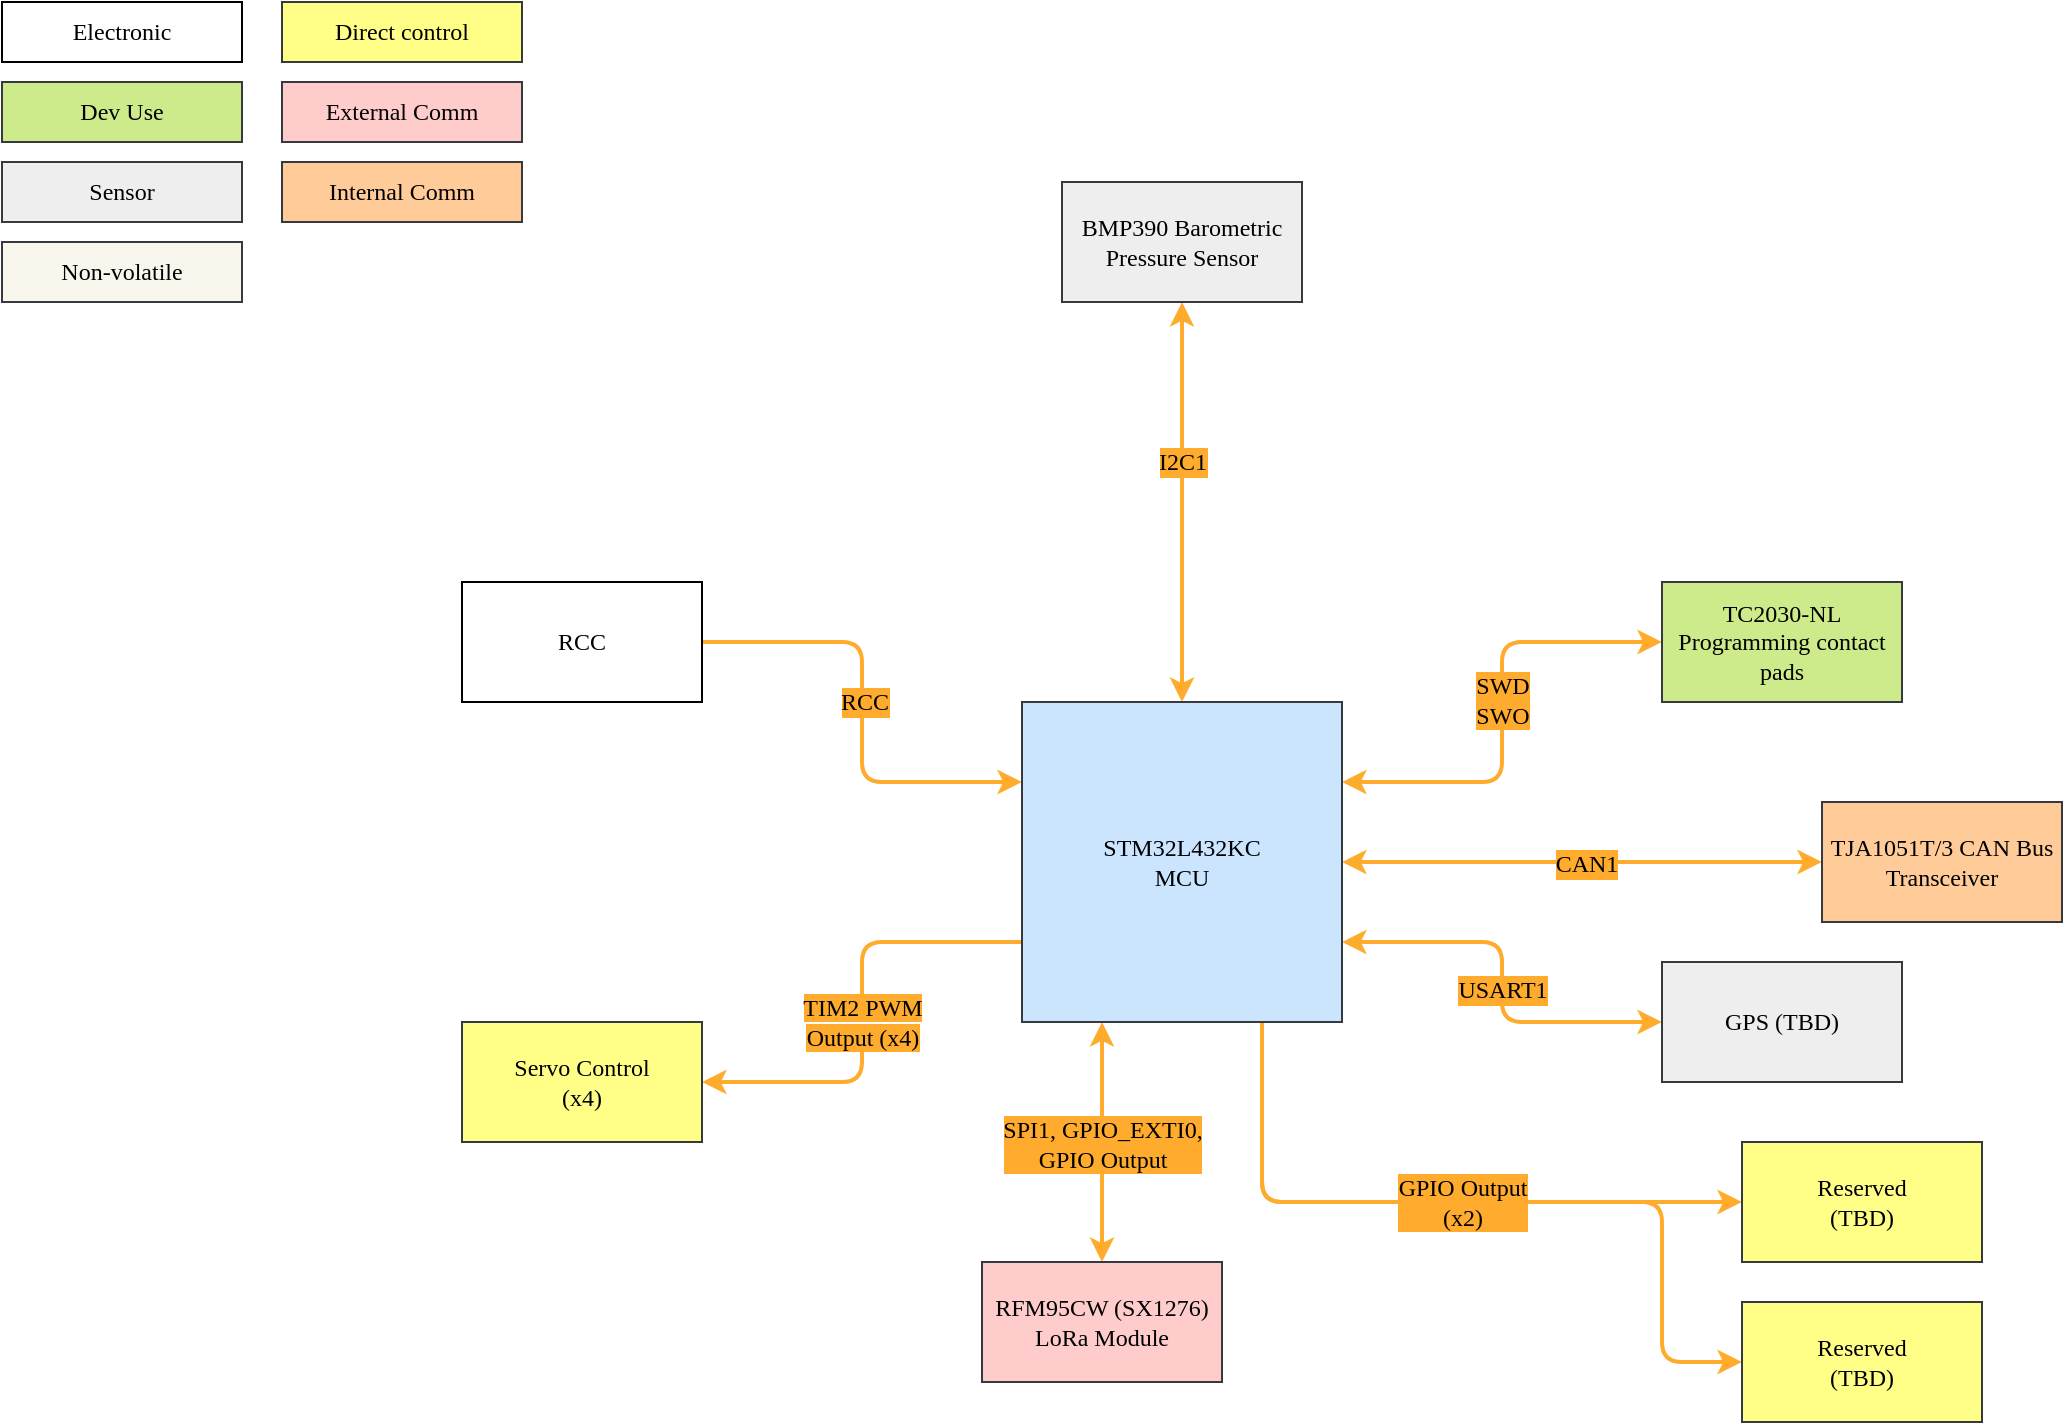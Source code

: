 <mxfile version="24.7.8">
  <diagram name="Page-1" id="_8Z-U01voDiPmD-Zs1qL">
    <mxGraphModel dx="1434" dy="746" grid="1" gridSize="10" guides="1" tooltips="1" connect="1" arrows="1" fold="1" page="1" pageScale="1" pageWidth="1169" pageHeight="827" math="0" shadow="0">
      <root>
        <mxCell id="0" />
        <mxCell id="1" parent="0" />
        <mxCell id="5DF6abSAtcW0_sRubqsM-15" style="edgeStyle=orthogonalEdgeStyle;rounded=1;orthogonalLoop=1;jettySize=auto;html=1;exitX=0;exitY=0.25;exitDx=0;exitDy=0;entryX=1;entryY=0.5;entryDx=0;entryDy=0;strokeWidth=2;curved=0;strokeColor=#FFAB2E;startArrow=classic;startFill=1;endArrow=none;endFill=0;" parent="1" source="JKJvemzIVtSR8P2CJAXn-1" target="5DF6abSAtcW0_sRubqsM-13" edge="1">
          <mxGeometry relative="1" as="geometry" />
        </mxCell>
        <mxCell id="5DF6abSAtcW0_sRubqsM-16" value="RCC" style="edgeLabel;html=1;align=center;verticalAlign=middle;resizable=0;points=[];fontSize=12;fontFamily=JetBrains Mono;fontSource=https%3A%2F%2Ffonts.googleapis.com%2Fcss%3Ffamily%3DJetBrains%2BMono;labelBackgroundColor=#FFAB2E;labelBorderColor=none;textShadow=0;" parent="5DF6abSAtcW0_sRubqsM-15" vertex="1" connectable="0">
          <mxGeometry x="-0.008" y="-1" relative="1" as="geometry">
            <mxPoint y="-6" as="offset" />
          </mxGeometry>
        </mxCell>
        <mxCell id="JKJvemzIVtSR8P2CJAXn-6" style="edgeStyle=orthogonalEdgeStyle;rounded=1;orthogonalLoop=1;jettySize=auto;html=1;exitX=0.25;exitY=1;exitDx=0;exitDy=0;entryX=0.5;entryY=0;entryDx=0;entryDy=0;startArrow=classic;startFill=1;strokeWidth=2;fontSize=12;fontFamily=JetBrains Mono;fontSource=https%3A%2F%2Ffonts.googleapis.com%2Fcss%3Ffamily%3DJetBrains%2BMono;strokeColor=#FFAB2E;fillColor=#ffcc99;curved=0;" parent="1" source="JKJvemzIVtSR8P2CJAXn-1" target="JKJvemzIVtSR8P2CJAXn-5" edge="1">
          <mxGeometry relative="1" as="geometry" />
        </mxCell>
        <mxCell id="JKJvemzIVtSR8P2CJAXn-7" value="&lt;div&gt;SPI1, GPIO_EXTI0,&lt;/div&gt;&lt;div&gt;GPIO Output&lt;br&gt;&lt;/div&gt;" style="edgeLabel;html=1;align=center;verticalAlign=middle;resizable=0;points=[];fontSize=12;fontFamily=JetBrains Mono;fontSource=https%3A%2F%2Ffonts.googleapis.com%2Fcss%3Ffamily%3DJetBrains%2BMono;labelBackgroundColor=#FFAB2E;" parent="JKJvemzIVtSR8P2CJAXn-6" vertex="1" connectable="0">
          <mxGeometry x="0.017" relative="1" as="geometry">
            <mxPoint as="offset" />
          </mxGeometry>
        </mxCell>
        <mxCell id="1UeGAJv3N5sdaj4KIY9R-6" style="edgeStyle=orthogonalEdgeStyle;rounded=1;orthogonalLoop=1;jettySize=auto;html=1;exitX=1;exitY=0.75;exitDx=0;exitDy=0;entryX=0;entryY=0.5;entryDx=0;entryDy=0;startArrow=classic;startFill=1;fontSize=12;fontFamily=JetBrains Mono;fontSource=https%3A%2F%2Ffonts.googleapis.com%2Fcss%3Ffamily%3DJetBrains%2BMono;strokeWidth=2;strokeColor=#FFAB2E;curved=0;" parent="1" source="JKJvemzIVtSR8P2CJAXn-1" target="1UeGAJv3N5sdaj4KIY9R-3" edge="1">
          <mxGeometry relative="1" as="geometry" />
        </mxCell>
        <mxCell id="1UeGAJv3N5sdaj4KIY9R-19" value="USART1" style="edgeLabel;html=1;align=center;verticalAlign=middle;resizable=0;points=[];fontSize=12;fontFamily=JetBrains Mono;fontSource=https%3A%2F%2Ffonts.googleapis.com%2Fcss%3Ffamily%3DJetBrains%2BMono;labelBackgroundColor=#FFAB2E;" parent="1UeGAJv3N5sdaj4KIY9R-6" vertex="1" connectable="0">
          <mxGeometry x="0.029" relative="1" as="geometry">
            <mxPoint y="1" as="offset" />
          </mxGeometry>
        </mxCell>
        <mxCell id="1UeGAJv3N5sdaj4KIY9R-15" style="edgeStyle=orthogonalEdgeStyle;rounded=1;orthogonalLoop=1;jettySize=auto;html=1;entryX=0;entryY=0.5;entryDx=0;entryDy=0;fontSize=12;fontFamily=JetBrains Mono;fontSource=https%3A%2F%2Ffonts.googleapis.com%2Fcss%3Ffamily%3DJetBrains%2BMono;strokeWidth=2;strokeColor=#FFAB2E;curved=0;exitX=0.75;exitY=1;exitDx=0;exitDy=0;" parent="1" source="JKJvemzIVtSR8P2CJAXn-1" target="1UeGAJv3N5sdaj4KIY9R-10" edge="1">
          <mxGeometry relative="1" as="geometry">
            <mxPoint x="760" y="530" as="sourcePoint" />
            <Array as="points">
              <mxPoint x="640" y="610" />
            </Array>
          </mxGeometry>
        </mxCell>
        <mxCell id="1UeGAJv3N5sdaj4KIY9R-16" style="edgeStyle=orthogonalEdgeStyle;rounded=1;orthogonalLoop=1;jettySize=auto;html=1;entryX=0;entryY=0.5;entryDx=0;entryDy=0;fontSize=12;fontFamily=JetBrains Mono;fontSource=https%3A%2F%2Ffonts.googleapis.com%2Fcss%3Ffamily%3DJetBrains%2BMono;strokeWidth=2;strokeColor=#FFAB2E;curved=0;exitX=0.75;exitY=1;exitDx=0;exitDy=0;" parent="1" source="JKJvemzIVtSR8P2CJAXn-1" target="1UeGAJv3N5sdaj4KIY9R-11" edge="1">
          <mxGeometry relative="1" as="geometry">
            <Array as="points">
              <mxPoint x="640" y="610" />
              <mxPoint x="840" y="610" />
              <mxPoint x="840" y="690" />
            </Array>
            <mxPoint x="700" y="540" as="sourcePoint" />
          </mxGeometry>
        </mxCell>
        <mxCell id="1UeGAJv3N5sdaj4KIY9R-17" value="&lt;div style=&quot;font-size: 12px;&quot;&gt;GPIO Output&lt;/div&gt;&lt;div style=&quot;font-size: 12px;&quot;&gt;(x2)&lt;br style=&quot;font-size: 12px;&quot;&gt;&lt;/div&gt;" style="edgeLabel;html=1;align=center;verticalAlign=middle;resizable=0;points=[];fontSize=12;fontFamily=JetBrains Mono;fontSource=https%3A%2F%2Ffonts.googleapis.com%2Fcss%3Ffamily%3DJetBrains%2BMono;labelBackgroundColor=#FFAB2E;" parent="1UeGAJv3N5sdaj4KIY9R-16" vertex="1" connectable="0">
          <mxGeometry x="-0.432" y="1" relative="1" as="geometry">
            <mxPoint x="73" y="1" as="offset" />
          </mxGeometry>
        </mxCell>
        <mxCell id="JKJvemzIVtSR8P2CJAXn-5" value="RFM95CW (SX1276) LoRa Module" style="rounded=0;whiteSpace=wrap;html=1;fontSize=12;fontFamily=JetBrains Mono;fontSource=https%3A%2F%2Ffonts.googleapis.com%2Fcss%3Ffamily%3DJetBrains%2BMono;fillColor=#ffcccc;strokeColor=#36393d;" parent="1" vertex="1">
          <mxGeometry x="500" y="640" width="120" height="60" as="geometry" />
        </mxCell>
        <mxCell id="JKJvemzIVtSR8P2CJAXn-10" style="edgeStyle=orthogonalEdgeStyle;rounded=1;orthogonalLoop=1;jettySize=auto;html=1;exitX=0.5;exitY=1;exitDx=0;exitDy=0;entryX=0.5;entryY=0;entryDx=0;entryDy=0;startArrow=classic;startFill=1;strokeWidth=2;fontSize=12;fontFamily=JetBrains Mono;fontSource=https%3A%2F%2Ffonts.googleapis.com%2Fcss%3Ffamily%3DJetBrains%2BMono;strokeColor=#FFAB2E;fillColor=#ffcc99;curved=0;" parent="1" source="JKJvemzIVtSR8P2CJAXn-9" target="JKJvemzIVtSR8P2CJAXn-1" edge="1">
          <mxGeometry relative="1" as="geometry" />
        </mxCell>
        <mxCell id="JKJvemzIVtSR8P2CJAXn-11" value="I2C1" style="edgeLabel;html=1;align=center;verticalAlign=middle;resizable=0;points=[];fontSize=12;fontFamily=JetBrains Mono;fontSource=https%3A%2F%2Ffonts.googleapis.com%2Fcss%3Ffamily%3DJetBrains%2BMono;labelBackgroundColor=#FFAB2E;" parent="JKJvemzIVtSR8P2CJAXn-10" vertex="1" connectable="0">
          <mxGeometry x="-0.024" y="2" relative="1" as="geometry">
            <mxPoint x="-2" y="-18" as="offset" />
          </mxGeometry>
        </mxCell>
        <mxCell id="JKJvemzIVtSR8P2CJAXn-9" value="BMP390 Barometric Pressure Sensor" style="rounded=0;whiteSpace=wrap;html=1;fontSize=12;fontFamily=JetBrains Mono;fontSource=https%3A%2F%2Ffonts.googleapis.com%2Fcss%3Ffamily%3DJetBrains%2BMono;fillColor=#eeeeee;strokeColor=#36393d;" parent="1" vertex="1">
          <mxGeometry x="540" y="100" width="120" height="60" as="geometry" />
        </mxCell>
        <mxCell id="JKJvemzIVtSR8P2CJAXn-23" style="edgeStyle=orthogonalEdgeStyle;rounded=1;orthogonalLoop=1;jettySize=auto;html=1;exitX=0;exitY=0.5;exitDx=0;exitDy=0;strokeWidth=2;startArrow=classic;startFill=1;fontFamily=JetBrains Mono;fontSource=https%3A%2F%2Ffonts.googleapis.com%2Fcss%3Ffamily%3DJetBrains%2BMono;strokeColor=#FFAB2E;fillColor=#ffcc99;fontSize=12;curved=0;entryX=1;entryY=0.5;entryDx=0;entryDy=0;" parent="1" source="JKJvemzIVtSR8P2CJAXn-16" target="JKJvemzIVtSR8P2CJAXn-1" edge="1">
          <mxGeometry relative="1" as="geometry">
            <mxPoint x="690" y="450" as="targetPoint" />
          </mxGeometry>
        </mxCell>
        <mxCell id="JKJvemzIVtSR8P2CJAXn-24" value="CAN1" style="edgeLabel;html=1;align=center;verticalAlign=middle;resizable=0;points=[];fontFamily=JetBrains Mono;fontSource=https%3A%2F%2Ffonts.googleapis.com%2Fcss%3Ffamily%3DJetBrains%2BMono;fontSize=12;labelBackgroundColor=#FFAB2E;" parent="JKJvemzIVtSR8P2CJAXn-23" vertex="1" connectable="0">
          <mxGeometry x="-0.033" relative="1" as="geometry">
            <mxPoint x="-2" y="1" as="offset" />
          </mxGeometry>
        </mxCell>
        <mxCell id="JKJvemzIVtSR8P2CJAXn-16" value="TJA1051T/3 CAN Bus Transceiver" style="rounded=0;whiteSpace=wrap;html=1;fontSize=12;fontFamily=JetBrains Mono;fontSource=https%3A%2F%2Ffonts.googleapis.com%2Fcss%3Ffamily%3DJetBrains%2BMono;fillColor=#ffcc99;strokeColor=#36393d;" parent="1" vertex="1">
          <mxGeometry x="920" y="410" width="120" height="60" as="geometry" />
        </mxCell>
        <mxCell id="JKJvemzIVtSR8P2CJAXn-29" style="edgeStyle=orthogonalEdgeStyle;rounded=1;orthogonalLoop=1;jettySize=auto;html=1;exitX=0;exitY=0.5;exitDx=0;exitDy=0;entryX=1;entryY=0.25;entryDx=0;entryDy=0;startArrow=classic;startFill=1;strokeWidth=2;strokeColor=#FFAB2E;fillColor=#ffcc99;fontSize=12;fontFamily=JetBrains Mono;fontSource=https%3A%2F%2Ffonts.googleapis.com%2Fcss%3Ffamily%3DJetBrains%2BMono;curved=0;" parent="1" source="JKJvemzIVtSR8P2CJAXn-28" target="JKJvemzIVtSR8P2CJAXn-1" edge="1">
          <mxGeometry relative="1" as="geometry" />
        </mxCell>
        <mxCell id="JKJvemzIVtSR8P2CJAXn-31" value="SWD&lt;br style=&quot;font-size: 12px;&quot;&gt;SWO" style="edgeLabel;html=1;align=center;verticalAlign=middle;resizable=0;points=[];fontSize=12;fontFamily=JetBrains Mono;fontSource=https%3A%2F%2Ffonts.googleapis.com%2Fcss%3Ffamily%3DJetBrains%2BMono;labelBackgroundColor=#FFAB2E;" parent="JKJvemzIVtSR8P2CJAXn-29" vertex="1" connectable="0">
          <mxGeometry x="0.08" y="-2" relative="1" as="geometry">
            <mxPoint x="2" y="-15" as="offset" />
          </mxGeometry>
        </mxCell>
        <mxCell id="JKJvemzIVtSR8P2CJAXn-28" value="TC2030-NL Programming contact pads" style="rounded=0;whiteSpace=wrap;html=1;fontSize=12;fontFamily=JetBrains Mono;fontSource=https%3A%2F%2Ffonts.googleapis.com%2Fcss%3Ffamily%3DJetBrains%2BMono;fillColor=#cdeb8b;strokeColor=#36393d;" parent="1" vertex="1">
          <mxGeometry x="840" y="300" width="120" height="60" as="geometry" />
        </mxCell>
        <mxCell id="1UeGAJv3N5sdaj4KIY9R-3" value="GPS (TBD)" style="rounded=0;whiteSpace=wrap;html=1;fontSize=12;fontFamily=JetBrains Mono;fontSource=https%3A%2F%2Ffonts.googleapis.com%2Fcss%3Ffamily%3DJetBrains%2BMono;fillColor=#eeeeee;strokeColor=#36393d;" parent="1" vertex="1">
          <mxGeometry x="840" y="490" width="120" height="60" as="geometry" />
        </mxCell>
        <mxCell id="1UeGAJv3N5sdaj4KIY9R-10" value="&lt;div style=&quot;font-size: 12px;&quot;&gt;Reserved&lt;/div&gt;&lt;div style=&quot;font-size: 12px;&quot;&gt;(TBD)&lt;br style=&quot;font-size: 12px;&quot;&gt;&lt;/div&gt;" style="rounded=0;whiteSpace=wrap;html=1;fontSize=12;fontFamily=JetBrains Mono;fontSource=https%3A%2F%2Ffonts.googleapis.com%2Fcss%3Ffamily%3DJetBrains%2BMono;fillColor=#ffff88;strokeColor=#36393d;" parent="1" vertex="1">
          <mxGeometry x="880" y="580" width="120" height="60" as="geometry" />
        </mxCell>
        <mxCell id="1UeGAJv3N5sdaj4KIY9R-11" value="&lt;div style=&quot;font-size: 12px;&quot;&gt;Reserved&lt;/div&gt;&lt;div style=&quot;font-size: 12px;&quot;&gt;(TBD)&lt;br style=&quot;font-size: 12px;&quot;&gt;&lt;/div&gt;" style="rounded=0;whiteSpace=wrap;html=1;fontSize=12;fontFamily=JetBrains Mono;fontSource=https%3A%2F%2Ffonts.googleapis.com%2Fcss%3Ffamily%3DJetBrains%2BMono;fillColor=#ffff88;strokeColor=#36393d;" parent="1" vertex="1">
          <mxGeometry x="880" y="660" width="120" height="60" as="geometry" />
        </mxCell>
        <mxCell id="5DF6abSAtcW0_sRubqsM-4" value="Dev Use" style="rounded=0;whiteSpace=wrap;html=1;fontSize=12;fontFamily=JetBrains Mono;fontSource=https%3A%2F%2Ffonts.googleapis.com%2Fcss%3Ffamily%3DJetBrains%2BMono;fillColor=#cdeb8b;strokeColor=#36393d;" parent="1" vertex="1">
          <mxGeometry x="10" y="50" width="120" height="30" as="geometry" />
        </mxCell>
        <mxCell id="5DF6abSAtcW0_sRubqsM-5" value="Sensor" style="rounded=0;whiteSpace=wrap;html=1;fontSize=12;fontFamily=JetBrains Mono;fontSource=https%3A%2F%2Ffonts.googleapis.com%2Fcss%3Ffamily%3DJetBrains%2BMono;fillColor=#eeeeee;strokeColor=#36393d;" parent="1" vertex="1">
          <mxGeometry x="10" y="90" width="120" height="30" as="geometry" />
        </mxCell>
        <mxCell id="5DF6abSAtcW0_sRubqsM-6" value="Non-volatile" style="rounded=0;whiteSpace=wrap;html=1;fontSize=12;fontFamily=JetBrains Mono;fontSource=https%3A%2F%2Ffonts.googleapis.com%2Fcss%3Ffamily%3DJetBrains%2BMono;fillColor=#f9f7ed;strokeColor=#36393d;" parent="1" vertex="1">
          <mxGeometry x="10" y="130" width="120" height="30" as="geometry" />
        </mxCell>
        <mxCell id="5DF6abSAtcW0_sRubqsM-7" value="Direct control" style="rounded=0;whiteSpace=wrap;html=1;fontSize=12;fontFamily=JetBrains Mono;fontSource=https%3A%2F%2Ffonts.googleapis.com%2Fcss%3Ffamily%3DJetBrains%2BMono;fillColor=#ffff88;strokeColor=#36393d;" parent="1" vertex="1">
          <mxGeometry x="150" y="10" width="120" height="30" as="geometry" />
        </mxCell>
        <mxCell id="5DF6abSAtcW0_sRubqsM-8" value="External Comm" style="rounded=0;whiteSpace=wrap;html=1;fontSize=12;fontFamily=JetBrains Mono;fontSource=https%3A%2F%2Ffonts.googleapis.com%2Fcss%3Ffamily%3DJetBrains%2BMono;fillColor=#ffcccc;strokeColor=#36393d;" parent="1" vertex="1">
          <mxGeometry x="150" y="50" width="120" height="30" as="geometry" />
        </mxCell>
        <mxCell id="5DF6abSAtcW0_sRubqsM-11" value="Internal Comm " style="rounded=0;whiteSpace=wrap;html=1;fontSize=12;fontFamily=JetBrains Mono;fontSource=https%3A%2F%2Ffonts.googleapis.com%2Fcss%3Ffamily%3DJetBrains%2BMono;fillColor=#ffcc99;strokeColor=#36393d;" parent="1" vertex="1">
          <mxGeometry x="150" y="90" width="120" height="30" as="geometry" />
        </mxCell>
        <mxCell id="5DF6abSAtcW0_sRubqsM-13" value="RCC" style="rounded=0;whiteSpace=wrap;html=1;fontSize=12;fontFamily=JetBrains Mono;fontSource=https%3A%2F%2Ffonts.googleapis.com%2Fcss%3Ffamily%3DJetBrains%2BMono;" parent="1" vertex="1">
          <mxGeometry x="240" y="300" width="120" height="60" as="geometry" />
        </mxCell>
        <mxCell id="5DF6abSAtcW0_sRubqsM-14" value="Electronic" style="rounded=0;whiteSpace=wrap;html=1;fontSize=12;fontFamily=JetBrains Mono;fontSource=https%3A%2F%2Ffonts.googleapis.com%2Fcss%3Ffamily%3DJetBrains%2BMono;" parent="1" vertex="1">
          <mxGeometry x="10" y="10" width="120" height="30" as="geometry" />
        </mxCell>
        <mxCell id="bpJB_300Xy1CQUMUrPJ6-5" style="edgeStyle=orthogonalEdgeStyle;rounded=1;orthogonalLoop=1;jettySize=auto;html=1;exitX=0;exitY=0.75;exitDx=0;exitDy=0;entryX=1;entryY=0.5;entryDx=0;entryDy=0;curved=0;strokeWidth=2;strokeColor=#FFAB2E;" parent="1" source="JKJvemzIVtSR8P2CJAXn-1" target="bpJB_300Xy1CQUMUrPJ6-4" edge="1">
          <mxGeometry relative="1" as="geometry" />
        </mxCell>
        <mxCell id="bpJB_300Xy1CQUMUrPJ6-6" value="&lt;div&gt;&lt;font style=&quot;font-size: 12px;&quot;&gt;&lt;font style=&quot;background-color: rgb(255, 171, 46);&quot; data-font-src=&quot;https://fonts.googleapis.com/css?family=JetBrains+Mono&quot; face=&quot;JetBrains Mono&quot;&gt;TIM2 PWM &lt;br&gt;&lt;/font&gt;&lt;/font&gt;&lt;/div&gt;&lt;div&gt;&lt;font style=&quot;font-size: 12px;&quot;&gt;&lt;font style=&quot;background-color: rgb(255, 171, 46);&quot; data-font-src=&quot;https://fonts.googleapis.com/css?family=JetBrains+Mono&quot; face=&quot;JetBrains Mono&quot;&gt;Output &lt;/font&gt;&lt;/font&gt;&lt;font style=&quot;font-size: 12px;&quot;&gt;&lt;font style=&quot;background-color: rgb(255, 171, 46);&quot; data-font-src=&quot;https://fonts.googleapis.com/css?family=JetBrains+Mono&quot; face=&quot;JetBrains Mono&quot;&gt;(x4)&lt;/font&gt;&lt;span style=&quot;background-color: rgb(255, 171, 46);&quot;&gt;&lt;/span&gt;&lt;/font&gt;&lt;/div&gt;" style="edgeLabel;html=1;align=center;verticalAlign=middle;resizable=0;points=[];" parent="bpJB_300Xy1CQUMUrPJ6-5" vertex="1" connectable="0">
          <mxGeometry x="0.048" relative="1" as="geometry">
            <mxPoint y="-1" as="offset" />
          </mxGeometry>
        </mxCell>
        <mxCell id="JKJvemzIVtSR8P2CJAXn-1" value="STM32L432KC&lt;br style=&quot;font-size: 12px;&quot;&gt;MCU" style="rounded=0;whiteSpace=wrap;html=1;fontFamily=JetBrains Mono;fillColor=#cce5ff;strokeColor=#36393d;fontSize=12;fontSource=https%3A%2F%2Ffonts.googleapis.com%2Fcss%3Ffamily%3DJetBrains%2BMono;" parent="1" vertex="1">
          <mxGeometry x="520" y="360" width="160" height="160" as="geometry" />
        </mxCell>
        <mxCell id="bpJB_300Xy1CQUMUrPJ6-4" value="&lt;div style=&quot;font-size: 12px;&quot;&gt;Servo Control&lt;br&gt;&lt;/div&gt;&lt;div style=&quot;font-size: 12px;&quot;&gt;(x4)&lt;br style=&quot;font-size: 12px;&quot;&gt;&lt;/div&gt;" style="rounded=0;whiteSpace=wrap;html=1;fontSize=12;fontFamily=JetBrains Mono;fontSource=https%3A%2F%2Ffonts.googleapis.com%2Fcss%3Ffamily%3DJetBrains%2BMono;fillColor=#ffff88;strokeColor=#36393d;" parent="1" vertex="1">
          <mxGeometry x="240" y="520" width="120" height="60" as="geometry" />
        </mxCell>
      </root>
    </mxGraphModel>
  </diagram>
</mxfile>
